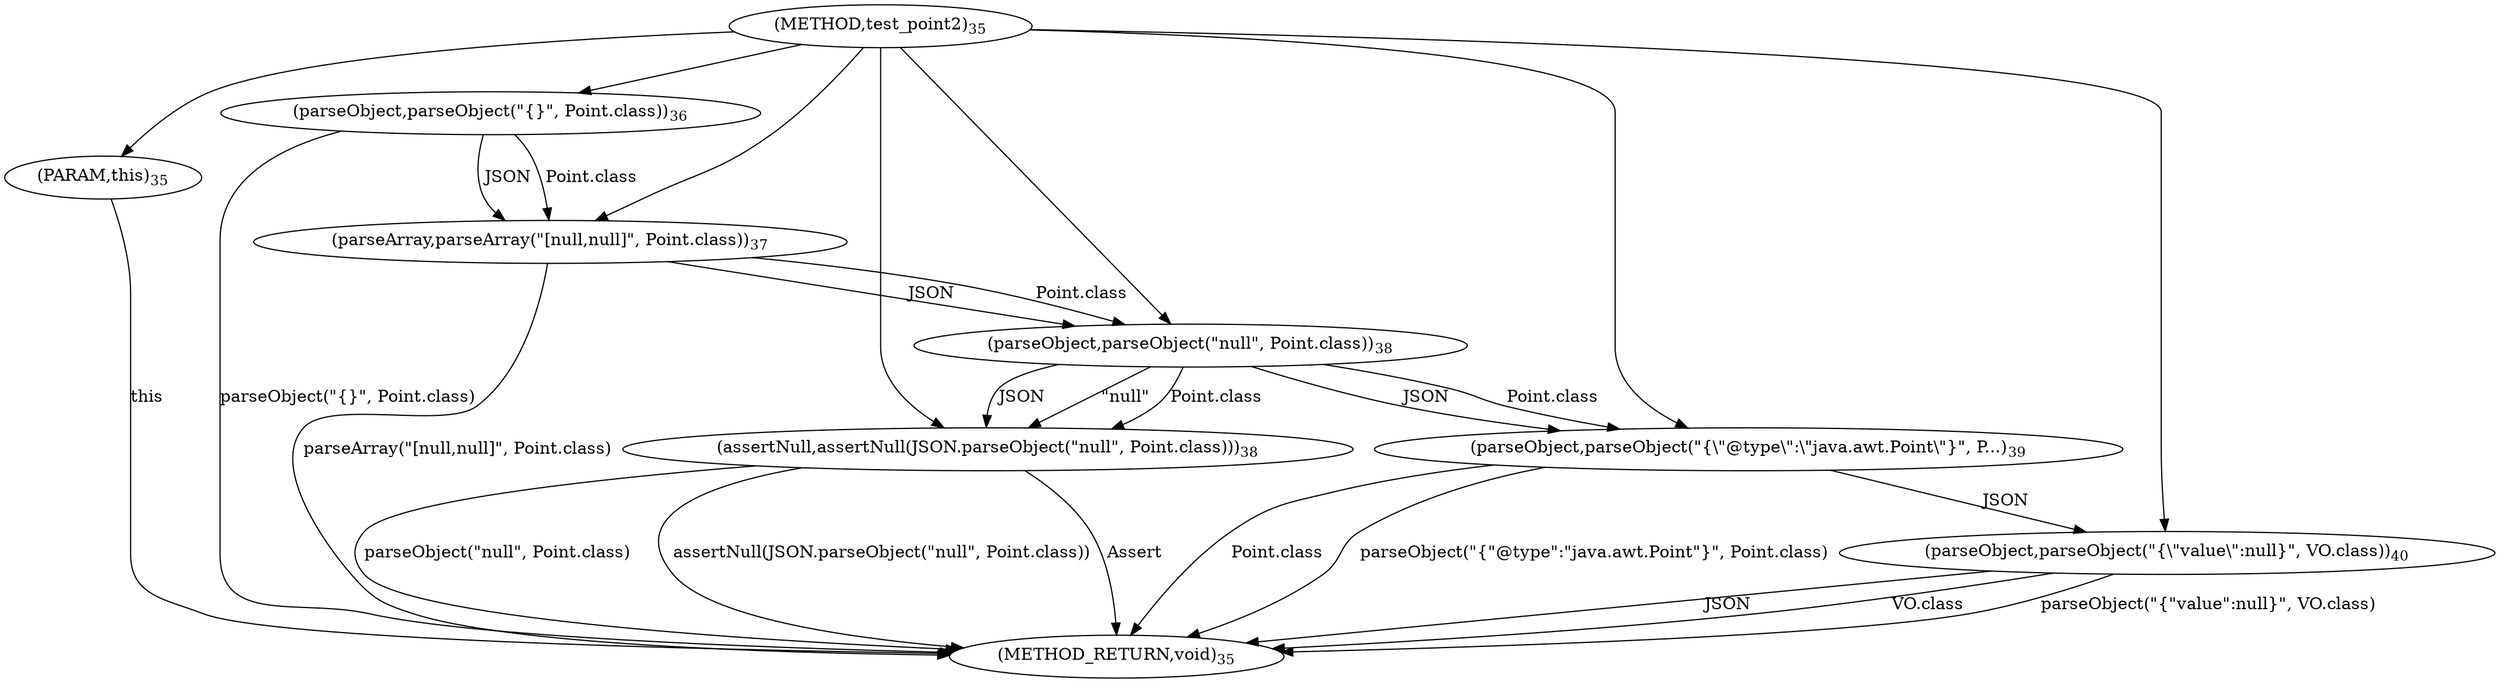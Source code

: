 digraph "test_point2" {  
"104" [label = <(METHOD,test_point2)<SUB>35</SUB>> ]
"141" [label = <(METHOD_RETURN,void)<SUB>35</SUB>> ]
"105" [label = <(PARAM,this)<SUB>35</SUB>> ]
"107" [label = <(parseObject,parseObject(&quot;{}&quot;, Point.class))<SUB>36</SUB>> ]
"113" [label = <(parseArray,parseArray(&quot;[null,null]&quot;, Point.class))<SUB>37</SUB>> ]
"119" [label = <(assertNull,assertNull(JSON.parseObject(&quot;null&quot;, Point.class)))<SUB>38</SUB>> ]
"127" [label = <(parseObject,parseObject(&quot;{\&quot;@type\&quot;:\&quot;java.awt.Point\&quot;}&quot;, P...)<SUB>39</SUB>> ]
"133" [label = <(parseObject,parseObject(&quot;{\&quot;value\&quot;:null}&quot;, VO.class))<SUB>40</SUB>> ]
"107" [label = <(parseObject,parseObject(&quot;{}&quot;, Point.class))<SUB>36</SUB>> ]
"107" [label = <(parseObject,parseObject(&quot;{}&quot;, Point.class))<SUB>36</SUB>> ]
"107" [label = <(parseObject,parseObject(&quot;{}&quot;, Point.class))<SUB>36</SUB>> ]
"113" [label = <(parseArray,parseArray(&quot;[null,null]&quot;, Point.class))<SUB>37</SUB>> ]
"113" [label = <(parseArray,parseArray(&quot;[null,null]&quot;, Point.class))<SUB>37</SUB>> ]
"113" [label = <(parseArray,parseArray(&quot;[null,null]&quot;, Point.class))<SUB>37</SUB>> ]
"119" [label = <(assertNull,assertNull(JSON.parseObject(&quot;null&quot;, Point.class)))<SUB>38</SUB>> ]
"119" [label = <(assertNull,assertNull(JSON.parseObject(&quot;null&quot;, Point.class)))<SUB>38</SUB>> ]
"127" [label = <(parseObject,parseObject(&quot;{\&quot;@type\&quot;:\&quot;java.awt.Point\&quot;}&quot;, P...)<SUB>39</SUB>> ]
"127" [label = <(parseObject,parseObject(&quot;{\&quot;@type\&quot;:\&quot;java.awt.Point\&quot;}&quot;, P...)<SUB>39</SUB>> ]
"127" [label = <(parseObject,parseObject(&quot;{\&quot;@type\&quot;:\&quot;java.awt.Point\&quot;}&quot;, P...)<SUB>39</SUB>> ]
"133" [label = <(parseObject,parseObject(&quot;{\&quot;value\&quot;:null}&quot;, VO.class))<SUB>40</SUB>> ]
"133" [label = <(parseObject,parseObject(&quot;{\&quot;value\&quot;:null}&quot;, VO.class))<SUB>40</SUB>> ]
"133" [label = <(parseObject,parseObject(&quot;{\&quot;value\&quot;:null}&quot;, VO.class))<SUB>40</SUB>> ]
"121" [label = <(parseObject,parseObject(&quot;null&quot;, Point.class))<SUB>38</SUB>> ]
"121" [label = <(parseObject,parseObject(&quot;null&quot;, Point.class))<SUB>38</SUB>> ]
"121" [label = <(parseObject,parseObject(&quot;null&quot;, Point.class))<SUB>38</SUB>> ]
  "105" -> "141"  [ label = "this"] 
  "107" -> "141"  [ label = "parseObject(&quot;{}&quot;, Point.class)"] 
  "113" -> "141"  [ label = "parseArray(&quot;[null,null]&quot;, Point.class)"] 
  "119" -> "141"  [ label = "parseObject(&quot;null&quot;, Point.class)"] 
  "119" -> "141"  [ label = "assertNull(JSON.parseObject(&quot;null&quot;, Point.class))"] 
  "127" -> "141"  [ label = "Point.class"] 
  "127" -> "141"  [ label = "parseObject(&quot;{\&quot;@type\&quot;:\&quot;java.awt.Point\&quot;}&quot;, Point.class)"] 
  "133" -> "141"  [ label = "JSON"] 
  "133" -> "141"  [ label = "VO.class"] 
  "133" -> "141"  [ label = "parseObject(&quot;{\&quot;value\&quot;:null}&quot;, VO.class)"] 
  "119" -> "141"  [ label = "Assert"] 
  "104" -> "105" 
  "104" -> "107" 
  "107" -> "113"  [ label = "JSON"] 
  "104" -> "113" 
  "107" -> "113"  [ label = "Point.class"] 
  "104" -> "119" 
  "121" -> "119"  [ label = "JSON"] 
  "121" -> "119"  [ label = "&quot;null&quot;"] 
  "121" -> "119"  [ label = "Point.class"] 
  "121" -> "127"  [ label = "JSON"] 
  "104" -> "127" 
  "121" -> "127"  [ label = "Point.class"] 
  "127" -> "133"  [ label = "JSON"] 
  "104" -> "133" 
  "113" -> "121"  [ label = "JSON"] 
  "104" -> "121" 
  "113" -> "121"  [ label = "Point.class"] 
}
